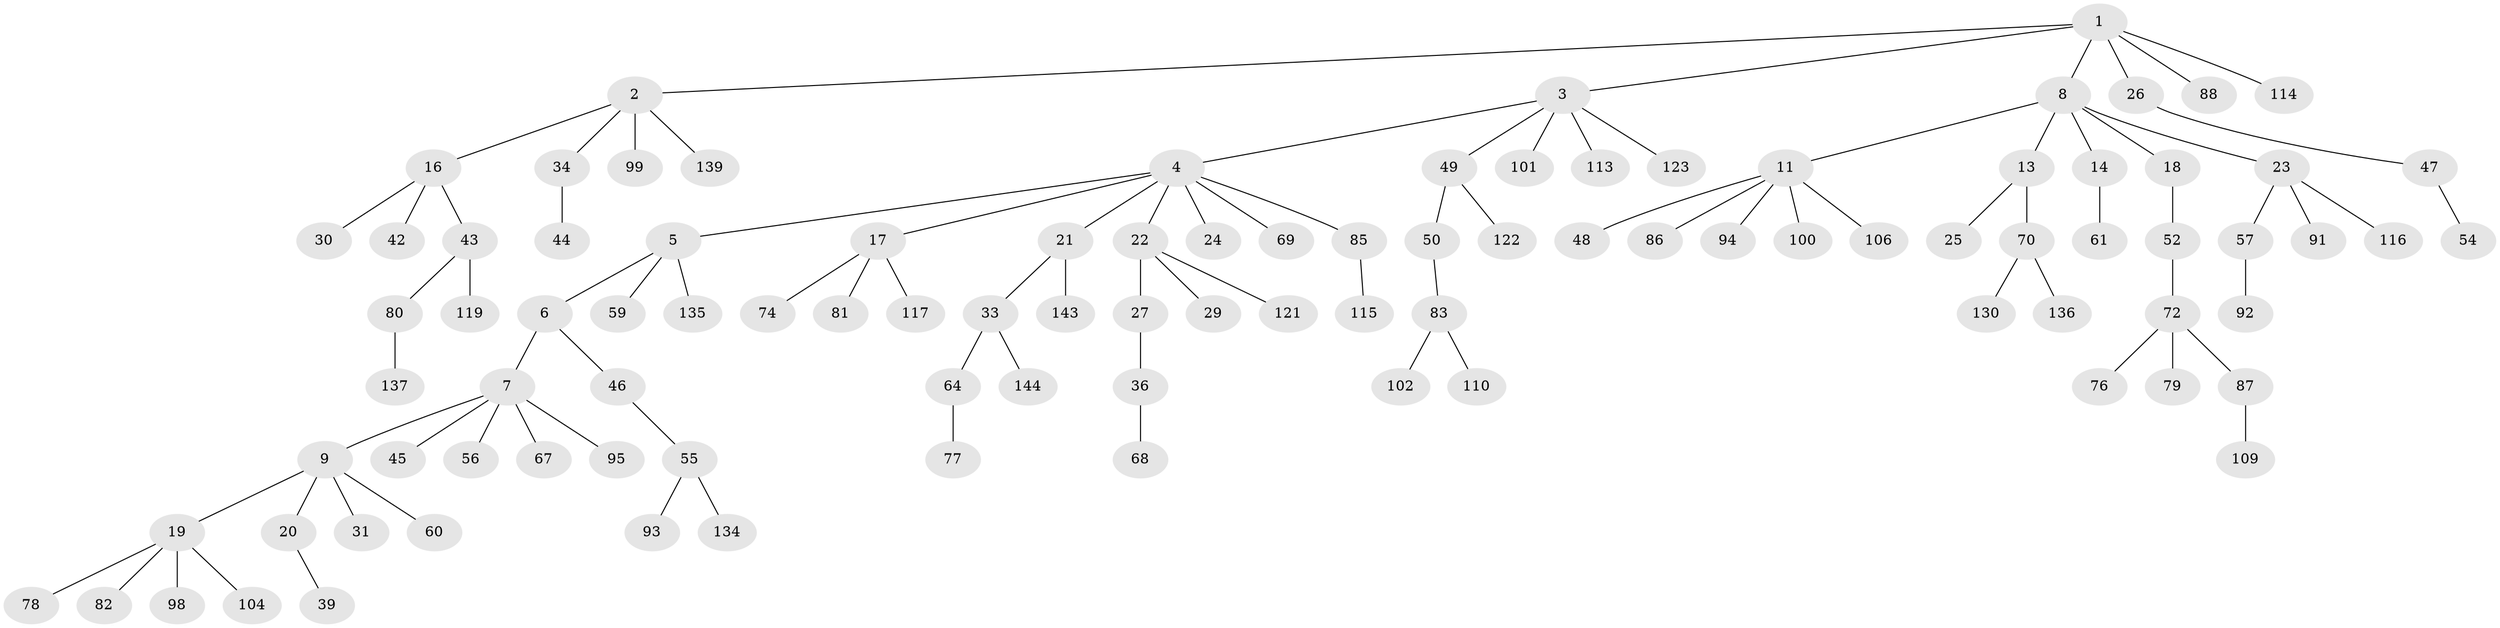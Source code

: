 // original degree distribution, {6: 0.00684931506849315, 5: 0.0547945205479452, 4: 0.08904109589041095, 3: 0.10273972602739725, 2: 0.2602739726027397, 1: 0.4863013698630137}
// Generated by graph-tools (version 1.1) at 2025/11/02/27/25 16:11:26]
// undirected, 98 vertices, 97 edges
graph export_dot {
graph [start="1"]
  node [color=gray90,style=filled];
  1 [super="+38"];
  2 [super="+53"];
  3 [super="+32"];
  4 [super="+12"];
  5 [super="+107"];
  6 [super="+125"];
  7 [super="+41"];
  8 [super="+10"];
  9 [super="+15"];
  11 [super="+40"];
  13 [super="+51"];
  14 [super="+112"];
  16 [super="+65"];
  17 [super="+63"];
  18;
  19 [super="+28"];
  20 [super="+37"];
  21 [super="+84"];
  22 [super="+105"];
  23 [super="+75"];
  24 [super="+58"];
  25;
  26;
  27 [super="+97"];
  29;
  30;
  31;
  33;
  34 [super="+35"];
  36 [super="+71"];
  39;
  42;
  43;
  44;
  45;
  46;
  47;
  48;
  49 [super="+62"];
  50;
  52 [super="+66"];
  54 [super="+131"];
  55 [super="+89"];
  56;
  57;
  59 [super="+111"];
  60;
  61;
  64 [super="+73"];
  67;
  68 [super="+96"];
  69;
  70 [super="+129"];
  72 [super="+146"];
  74;
  76;
  77;
  78;
  79;
  80;
  81;
  82 [super="+90"];
  83 [super="+140"];
  85 [super="+142"];
  86 [super="+120"];
  87 [super="+103"];
  88;
  91;
  92 [super="+124"];
  93 [super="+126"];
  94;
  95;
  98 [super="+141"];
  99;
  100 [super="+132"];
  101;
  102 [super="+138"];
  104 [super="+108"];
  106;
  109 [super="+118"];
  110;
  113 [super="+128"];
  114 [super="+127"];
  115;
  116;
  117;
  119 [super="+133"];
  121;
  122;
  123;
  130;
  134;
  135;
  136;
  137 [super="+145"];
  139;
  143;
  144;
  1 -- 2;
  1 -- 3;
  1 -- 8;
  1 -- 26;
  1 -- 88;
  1 -- 114;
  2 -- 16;
  2 -- 34;
  2 -- 139;
  2 -- 99;
  3 -- 4;
  3 -- 101;
  3 -- 123;
  3 -- 49;
  3 -- 113;
  4 -- 5;
  4 -- 17;
  4 -- 24;
  4 -- 85;
  4 -- 69;
  4 -- 21;
  4 -- 22;
  5 -- 6;
  5 -- 59;
  5 -- 135;
  6 -- 7;
  6 -- 46;
  7 -- 9;
  7 -- 45;
  7 -- 56;
  7 -- 67;
  7 -- 95;
  8 -- 13;
  8 -- 14;
  8 -- 18;
  8 -- 11;
  8 -- 23;
  9 -- 19;
  9 -- 31;
  9 -- 20;
  9 -- 60;
  11 -- 100;
  11 -- 106;
  11 -- 48;
  11 -- 86;
  11 -- 94;
  13 -- 25;
  13 -- 70;
  14 -- 61;
  16 -- 30;
  16 -- 42;
  16 -- 43;
  17 -- 74;
  17 -- 81;
  17 -- 117;
  18 -- 52;
  19 -- 82;
  19 -- 98;
  19 -- 104;
  19 -- 78;
  20 -- 39;
  21 -- 33;
  21 -- 143;
  22 -- 27;
  22 -- 29;
  22 -- 121;
  23 -- 57;
  23 -- 91;
  23 -- 116;
  26 -- 47;
  27 -- 36;
  33 -- 64;
  33 -- 144;
  34 -- 44;
  36 -- 68;
  43 -- 80;
  43 -- 119;
  46 -- 55;
  47 -- 54;
  49 -- 50;
  49 -- 122;
  50 -- 83;
  52 -- 72;
  55 -- 93;
  55 -- 134;
  57 -- 92;
  64 -- 77;
  70 -- 130;
  70 -- 136;
  72 -- 76;
  72 -- 79;
  72 -- 87;
  80 -- 137;
  83 -- 102;
  83 -- 110;
  85 -- 115;
  87 -- 109;
}

